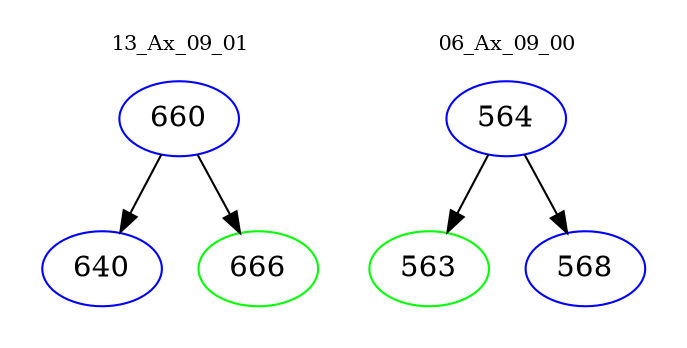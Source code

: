 digraph{
subgraph cluster_0 {
color = white
label = "13_Ax_09_01";
fontsize=10;
T0_660 [label="660", color="blue"]
T0_660 -> T0_640 [color="black"]
T0_640 [label="640", color="blue"]
T0_660 -> T0_666 [color="black"]
T0_666 [label="666", color="green"]
}
subgraph cluster_1 {
color = white
label = "06_Ax_09_00";
fontsize=10;
T1_564 [label="564", color="blue"]
T1_564 -> T1_563 [color="black"]
T1_563 [label="563", color="green"]
T1_564 -> T1_568 [color="black"]
T1_568 [label="568", color="blue"]
}
}
